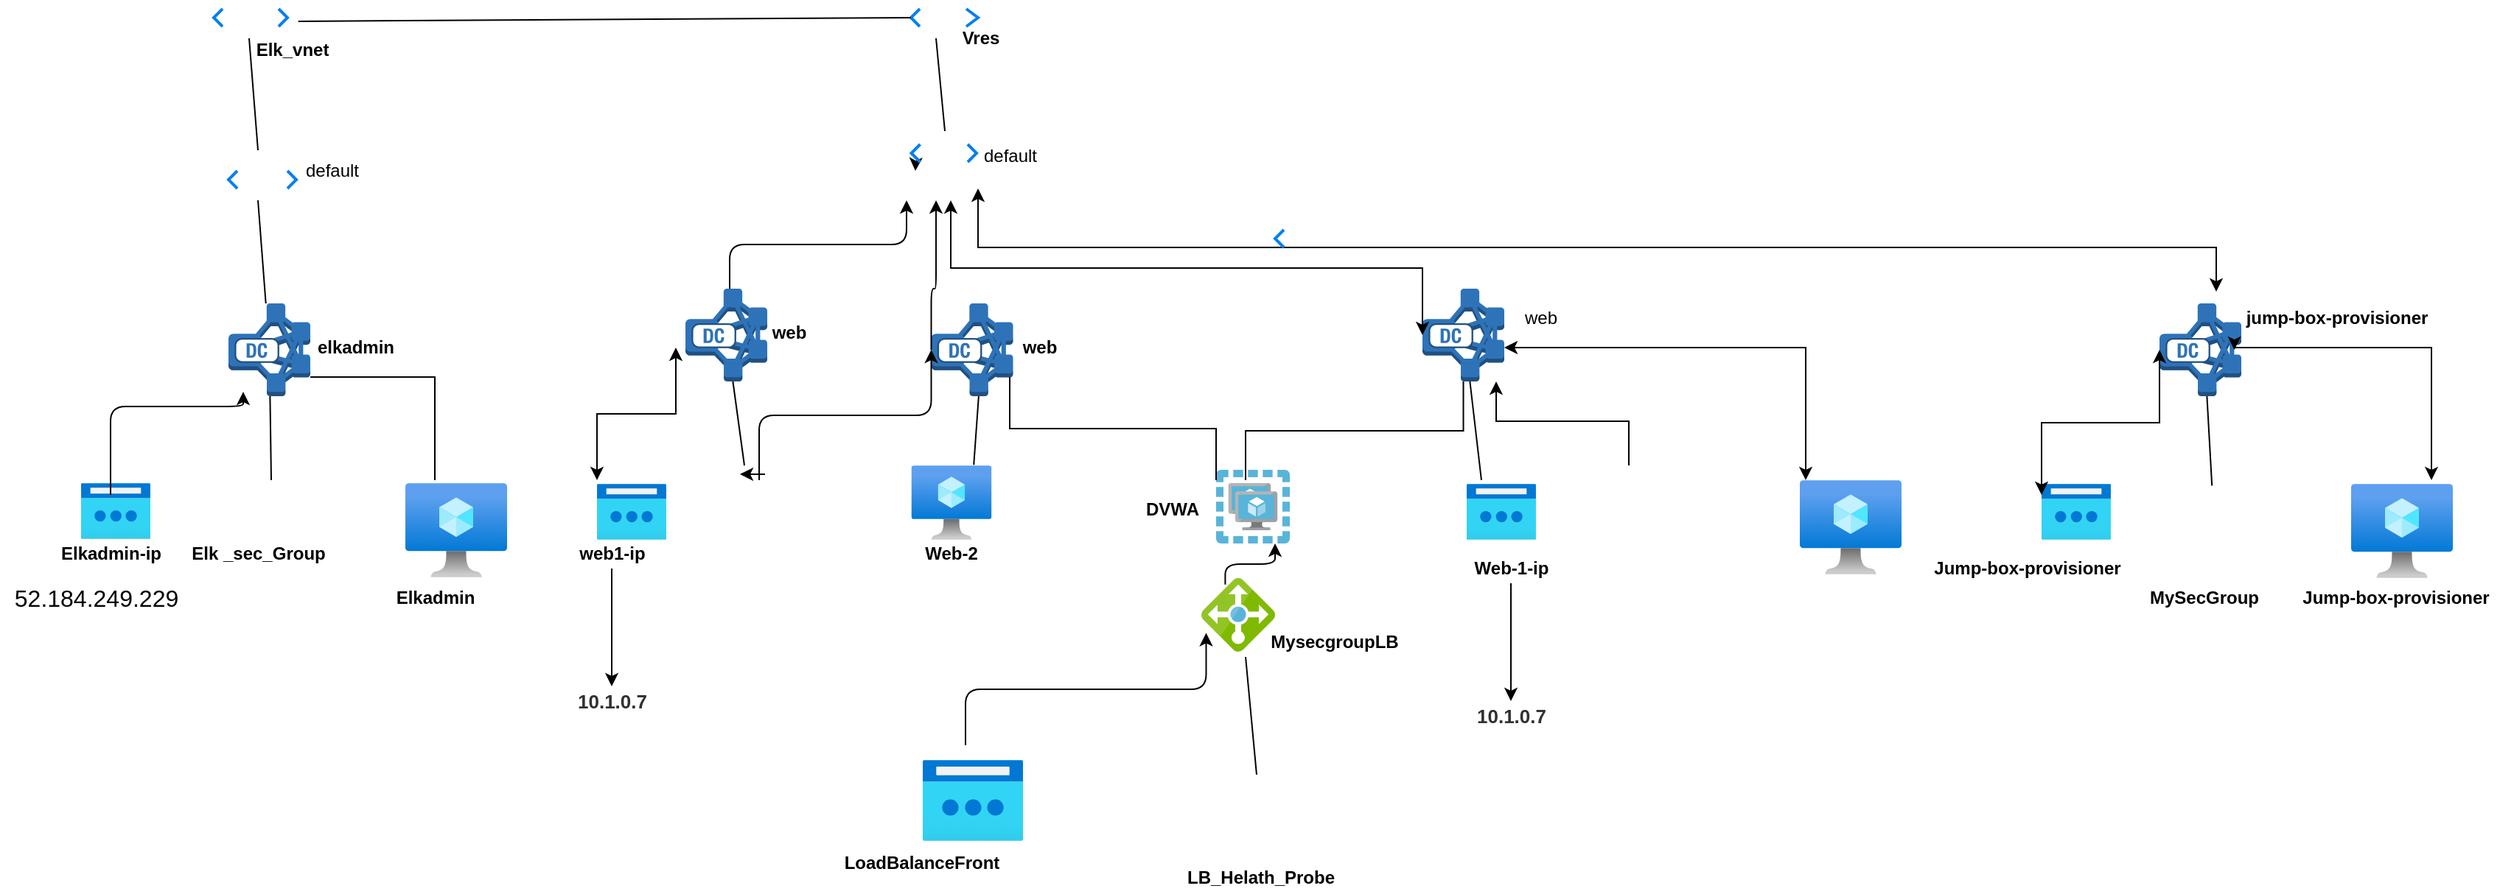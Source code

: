 <mxfile version="13.8.8" type="github"><diagram id="ZnkeEZbRX5O4g5YXd0AJ" name="Page-1"><mxGraphModel dx="2001" dy="928" grid="1" gridSize="10" guides="1" tooltips="1" connect="1" arrows="1" fold="1" page="1" pageScale="1" pageWidth="850" pageHeight="1100" math="0" shadow="0"><root><mxCell id="0"/><mxCell id="1" parent="0"/><mxCell id="FQ50bGki-zo_Hvzb-6BN-1" value="" style="aspect=fixed;html=1;points=[];align=center;image;fontSize=12;image=img/lib/azure2/compute/Virtual_Machine.svg;" vertex="1" parent="1"><mxGeometry x="260" y="802" width="69" height="64" as="geometry"/></mxCell><mxCell id="FQ50bGki-zo_Hvzb-6BN-2" value="" style="aspect=fixed;html=1;points=[];align=center;image;fontSize=12;image=img/lib/azure2/compute/Virtual_Machine.svg;" vertex="1" parent="1"><mxGeometry x="1206" y="800" width="69" height="64" as="geometry"/></mxCell><mxCell id="FQ50bGki-zo_Hvzb-6BN-3" value="" style="aspect=fixed;html=1;points=[];align=center;image;fontSize=12;image=img/lib/azure2/compute/Virtual_Machine.svg;" vertex="1" parent="1"><mxGeometry x="1580" y="802.5" width="69" height="64" as="geometry"/></mxCell><mxCell id="FQ50bGki-zo_Hvzb-6BN-4" value="" style="aspect=fixed;html=1;points=[];align=center;image;fontSize=12;image=img/lib/azure2/compute/Virtual_Machine.svg;" vertex="1" parent="1"><mxGeometry x="603.25" y="790" width="54.45" height="50.5" as="geometry"/></mxCell><mxCell id="FQ50bGki-zo_Hvzb-6BN-5" value="" style="shape=image;html=1;verticalAlign=top;verticalLabelPosition=bottom;labelBackgroundColor=#ffffff;imageAspect=0;aspect=fixed;image=https://cdn0.iconfinder.com/data/icons/expenses-vs-income/30/__insurance_shield_protection_safety-128.png" vertex="1" parent="1"><mxGeometry x="1460" y="802.5" width="64" height="64" as="geometry"/></mxCell><mxCell id="FQ50bGki-zo_Hvzb-6BN-6" value="" style="shape=image;html=1;verticalAlign=top;verticalLabelPosition=bottom;labelBackgroundColor=#ffffff;imageAspect=0;aspect=fixed;image=https://cdn0.iconfinder.com/data/icons/expenses-vs-income/30/__insurance_shield_protection_safety-128.png" vertex="1" parent="1"><mxGeometry x="1100" y="784" width="68" height="68" as="geometry"/></mxCell><mxCell id="FQ50bGki-zo_Hvzb-6BN-7" value="" style="shape=image;html=1;verticalAlign=top;verticalLabelPosition=bottom;labelBackgroundColor=#ffffff;imageAspect=0;aspect=fixed;image=https://cdn0.iconfinder.com/data/icons/expenses-vs-income/30/__insurance_shield_protection_safety-128.png" vertex="1" parent="1"><mxGeometry x="470" y="796" width="68" height="68" as="geometry"/></mxCell><mxCell id="FQ50bGki-zo_Hvzb-6BN-8" value="" style="shape=image;html=1;verticalAlign=top;verticalLabelPosition=bottom;labelBackgroundColor=#ffffff;imageAspect=0;aspect=fixed;image=https://cdn0.iconfinder.com/data/icons/expenses-vs-income/30/__insurance_shield_protection_safety-128.png" vertex="1" parent="1"><mxGeometry x="140" y="790" width="63" height="63" as="geometry"/></mxCell><mxCell id="FQ50bGki-zo_Hvzb-6BN-10" value="" style="aspect=fixed;html=1;points=[];align=center;image;fontSize=12;image=img/lib/azure2/networking/Reserved_IP_Addresses_Classic.svg;" vertex="1" parent="1"><mxGeometry x="40" y="802" width="46.98" height="38" as="geometry"/></mxCell><mxCell id="FQ50bGki-zo_Hvzb-6BN-11" value="" style="aspect=fixed;html=1;points=[];align=center;image;fontSize=12;image=img/lib/azure2/networking/Reserved_IP_Addresses_Classic.svg;" vertex="1" parent="1"><mxGeometry x="1370" y="802.5" width="46.98" height="38" as="geometry"/></mxCell><mxCell id="FQ50bGki-zo_Hvzb-6BN-12" value="" style="aspect=fixed;html=1;points=[];align=center;image;fontSize=12;image=img/lib/azure2/networking/Reserved_IP_Addresses_Classic.svg;" vertex="1" parent="1"><mxGeometry x="980" y="802.5" width="46.98" height="38" as="geometry"/></mxCell><mxCell id="FQ50bGki-zo_Hvzb-6BN-13" value="" style="aspect=fixed;html=1;points=[];align=center;image;fontSize=12;image=img/lib/azure2/networking/Reserved_IP_Addresses_Classic.svg;" vertex="1" parent="1"><mxGeometry x="390" y="802.5" width="46.98" height="38" as="geometry"/></mxCell><mxCell id="FQ50bGki-zo_Hvzb-6BN-14" value="" style="aspect=fixed;html=1;points=[];align=center;image;fontSize=12;image=img/lib/azure2/networking/Reserved_IP_Addresses_Classic.svg;" vertex="1" parent="1"><mxGeometry x="611" y="990" width="68" height="55.0" as="geometry"/></mxCell><mxCell id="FQ50bGki-zo_Hvzb-6BN-15" value="" style="aspect=fixed;html=1;points=[];align=center;image;fontSize=12;image=img/lib/mscae/Virtual_Machines_Availability_Set.svg;" vertex="1" parent="1"><mxGeometry x="810" y="793" width="50" height="50" as="geometry"/></mxCell><mxCell id="FQ50bGki-zo_Hvzb-6BN-16" value="" style="shape=image;html=1;verticalAlign=top;verticalLabelPosition=bottom;labelBackgroundColor=#ffffff;imageAspect=0;aspect=fixed;image=https://cdn1.iconfinder.com/data/icons/arrows-elements-outline/128/ic_little_bit-128.png" vertex="1" parent="1"><mxGeometry x="810" y="1000" width="55" height="55" as="geometry"/></mxCell><mxCell id="FQ50bGki-zo_Hvzb-6BN-17" value="" style="aspect=fixed;html=1;points=[];align=center;image;fontSize=12;image=img/lib/mscae/Load_Balancer_feature.svg;" vertex="1" parent="1"><mxGeometry x="800" y="866.5" width="50" height="50" as="geometry"/></mxCell><mxCell id="FQ50bGki-zo_Hvzb-6BN-18" value="" style="outlineConnect=0;dashed=0;verticalLabelPosition=bottom;verticalAlign=top;align=center;html=1;shape=mxgraph.aws3.dense_compute_node;fillColor=#2E73B8;gradientColor=none;" vertex="1" parent="1"><mxGeometry x="616.75" y="680" width="55.5" height="63" as="geometry"/></mxCell><mxCell id="FQ50bGki-zo_Hvzb-6BN-19" value="" style="outlineConnect=0;dashed=0;verticalLabelPosition=bottom;verticalAlign=top;align=center;html=1;shape=mxgraph.aws3.dense_compute_node;fillColor=#2E73B8;gradientColor=none;" vertex="1" parent="1"><mxGeometry x="450" y="670" width="55.5" height="63" as="geometry"/></mxCell><mxCell id="FQ50bGki-zo_Hvzb-6BN-20" value="" style="outlineConnect=0;dashed=0;verticalLabelPosition=bottom;verticalAlign=top;align=center;html=1;shape=mxgraph.aws3.dense_compute_node;fillColor=#2E73B8;gradientColor=none;" vertex="1" parent="1"><mxGeometry x="140" y="680" width="55.5" height="63" as="geometry"/></mxCell><mxCell id="FQ50bGki-zo_Hvzb-6BN-21" value="" style="outlineConnect=0;dashed=0;verticalLabelPosition=bottom;verticalAlign=top;align=center;html=1;shape=mxgraph.aws3.dense_compute_node;fillColor=#2E73B8;gradientColor=none;" vertex="1" parent="1"><mxGeometry x="950" y="670" width="55.5" height="63" as="geometry"/></mxCell><mxCell id="FQ50bGki-zo_Hvzb-6BN-22" value="" style="outlineConnect=0;dashed=0;verticalLabelPosition=bottom;verticalAlign=top;align=center;html=1;shape=mxgraph.aws3.dense_compute_node;fillColor=#2E73B8;gradientColor=none;" vertex="1" parent="1"><mxGeometry x="1450" y="680" width="55.5" height="63" as="geometry"/></mxCell><mxCell id="FQ50bGki-zo_Hvzb-6BN-26" value="" style="edgeStyle=elbowEdgeStyle;rounded=0;elbow=vertical;html=1;labelBackgroundColor=#ffffff;jettySize=auto;orthogonalLoop=1;strokeWidth=1;fontSize=14;endArrow=none;endFill=0;" edge="1" parent="1" target="FQ50bGki-zo_Hvzb-6BN-20"><mxGeometry width="60" height="60" relative="1" as="geometry"><mxPoint x="280" y="800" as="sourcePoint"/><mxPoint x="330" y="720" as="targetPoint"/><Array as="points"><mxPoint x="190" y="730"/></Array></mxGeometry></mxCell><mxCell id="FQ50bGki-zo_Hvzb-6BN-27" value="" style="html=1;labelBackgroundColor=#ffffff;jettySize=auto;orthogonalLoop=1;strokeWidth=1;fontSize=14;endArrow=none;endFill=0;" edge="1" parent="1" target="FQ50bGki-zo_Hvzb-6BN-20"><mxGeometry width="60" height="60" relative="1" as="geometry"><mxPoint x="169" y="800" as="sourcePoint"/><mxPoint x="210" y="730" as="targetPoint"/></mxGeometry></mxCell><mxCell id="FQ50bGki-zo_Hvzb-6BN-43" value="" style="edgeStyle=elbowEdgeStyle;rounded=0;elbow=vertical;html=1;labelBackgroundColor=#ffffff;startArrow=classic;startFill=1;startSize=6;endArrow=classic;endFill=1;endSize=6;jettySize=auto;orthogonalLoop=1;strokeWidth=1;fontSize=14;" edge="1" parent="1"><mxGeometry width="60" height="60" relative="1" as="geometry"><mxPoint x="390" y="800" as="sourcePoint"/><mxPoint x="443.49" y="710" as="targetPoint"/><Array as="points"/></mxGeometry></mxCell><mxCell id="FQ50bGki-zo_Hvzb-6BN-50" style="edgeStyle=orthogonalEdgeStyle;rounded=0;orthogonalLoop=1;jettySize=auto;html=1;exitX=0.5;exitY=0;exitDx=0;exitDy=0;entryX=0.25;entryY=0;entryDx=0;entryDy=0;" edge="1" parent="1" source="FQ50bGki-zo_Hvzb-6BN-7" target="FQ50bGki-zo_Hvzb-6BN-7"><mxGeometry relative="1" as="geometry"/></mxCell><mxCell id="FQ50bGki-zo_Hvzb-6BN-51" value="" style="html=1;labelBackgroundColor=#ffffff;jettySize=auto;orthogonalLoop=1;strokeWidth=1;fontSize=14;endArrow=none;endFill=0;entryX=0.58;entryY=1;entryDx=0;entryDy=0;entryPerimeter=0;" edge="1" parent="1" target="FQ50bGki-zo_Hvzb-6BN-19"><mxGeometry width="60" height="60" relative="1" as="geometry"><mxPoint x="490" y="790" as="sourcePoint"/><mxPoint x="520" y="730" as="targetPoint"/></mxGeometry></mxCell><mxCell id="FQ50bGki-zo_Hvzb-6BN-52" value="" style="edgeStyle=elbowEdgeStyle;elbow=vertical;endArrow=classic;html=1;entryX=0;entryY=0.5;entryDx=0;entryDy=0;entryPerimeter=0;" edge="1" parent="1" target="FQ50bGki-zo_Hvzb-6BN-18"><mxGeometry width="50" height="50" relative="1" as="geometry"><mxPoint x="500" y="800" as="sourcePoint"/><mxPoint x="610" y="710" as="targetPoint"/></mxGeometry></mxCell><mxCell id="FQ50bGki-zo_Hvzb-6BN-53" value="" style="html=1;labelBackgroundColor=#ffffff;jettySize=auto;orthogonalLoop=1;strokeWidth=1;fontSize=14;endArrow=none;endFill=0;entryX=0.58;entryY=1;entryDx=0;entryDy=0;entryPerimeter=0;exitX=0.778;exitY=-0.007;exitDx=0;exitDy=0;exitPerimeter=0;" edge="1" parent="1" source="FQ50bGki-zo_Hvzb-6BN-4" target="FQ50bGki-zo_Hvzb-6BN-18"><mxGeometry width="60" height="60" relative="1" as="geometry"><mxPoint x="630" y="830" as="sourcePoint"/><mxPoint x="690" y="770" as="targetPoint"/></mxGeometry></mxCell><mxCell id="FQ50bGki-zo_Hvzb-6BN-54" value="" style="edgeStyle=elbowEdgeStyle;rounded=0;elbow=vertical;html=1;labelBackgroundColor=#ffffff;jettySize=auto;orthogonalLoop=1;strokeWidth=1;fontSize=14;endArrow=none;endFill=0;" edge="1" parent="1"><mxGeometry width="60" height="60" relative="1" as="geometry"><mxPoint x="810" y="800" as="sourcePoint"/><mxPoint x="670" y="730" as="targetPoint"/></mxGeometry></mxCell><mxCell id="FQ50bGki-zo_Hvzb-6BN-55" value="" style="edgeStyle=elbowEdgeStyle;rounded=0;elbow=vertical;html=1;labelBackgroundColor=#ffffff;jettySize=auto;orthogonalLoop=1;strokeWidth=1;fontSize=14;endArrow=none;endFill=0;" edge="1" parent="1" target="FQ50bGki-zo_Hvzb-6BN-21"><mxGeometry width="60" height="60" relative="1" as="geometry"><mxPoint x="830" y="800" as="sourcePoint"/><mxPoint x="890" y="740" as="targetPoint"/></mxGeometry></mxCell><mxCell id="FQ50bGki-zo_Hvzb-6BN-56" value="" style="html=1;labelBackgroundColor=#ffffff;jettySize=auto;orthogonalLoop=1;strokeWidth=1;fontSize=14;endArrow=none;endFill=0;entryX=0.58;entryY=1;entryDx=0;entryDy=0;entryPerimeter=0;" edge="1" parent="1" target="FQ50bGki-zo_Hvzb-6BN-21"><mxGeometry width="60" height="60" relative="1" as="geometry"><mxPoint x="990" y="800" as="sourcePoint"/><mxPoint x="1040" y="740" as="targetPoint"/></mxGeometry></mxCell><mxCell id="FQ50bGki-zo_Hvzb-6BN-58" style="edgeStyle=orthogonalEdgeStyle;rounded=0;orthogonalLoop=1;jettySize=auto;html=1;exitX=0;exitY=0;exitDx=0;exitDy=0;" edge="1" parent="1" source="FQ50bGki-zo_Hvzb-6BN-57" target="FQ50bGki-zo_Hvzb-6BN-21"><mxGeometry relative="1" as="geometry"><mxPoint x="1000" y="730" as="targetPoint"/><Array as="points"><mxPoint x="1090" y="760"/><mxPoint x="1000" y="760"/></Array></mxGeometry></mxCell><mxCell id="FQ50bGki-zo_Hvzb-6BN-57" value="" style="shape=image;html=1;verticalAlign=top;verticalLabelPosition=bottom;labelBackgroundColor=#ffffff;imageAspect=0;aspect=fixed;image=https://cdn2.iconfinder.com/data/icons/crystalproject/Open-Office-Icons/stock_draw-connector.png" vertex="1" parent="1"><mxGeometry x="1090" y="790" width="24" height="24" as="geometry"/></mxCell><mxCell id="FQ50bGki-zo_Hvzb-6BN-59" value="" style="edgeStyle=elbowEdgeStyle;rounded=0;elbow=vertical;html=1;labelBackgroundColor=#ffffff;startArrow=classic;startFill=1;startSize=6;endArrow=classic;endFill=1;endSize=6;jettySize=auto;orthogonalLoop=1;strokeWidth=1;fontSize=14;" edge="1" parent="1" target="FQ50bGki-zo_Hvzb-6BN-21"><mxGeometry width="60" height="60" relative="1" as="geometry"><mxPoint x="1210" y="800" as="sourcePoint"/><mxPoint x="1270" y="740" as="targetPoint"/><Array as="points"><mxPoint x="1150" y="710"/></Array></mxGeometry></mxCell><mxCell id="FQ50bGki-zo_Hvzb-6BN-60" value="" style="edgeStyle=elbowEdgeStyle;rounded=0;elbow=vertical;html=1;labelBackgroundColor=#ffffff;startArrow=classic;startFill=1;startSize=6;endArrow=classic;endFill=1;endSize=6;jettySize=auto;orthogonalLoop=1;strokeWidth=1;fontSize=14;entryX=0.915;entryY=0.5;entryDx=0;entryDy=0;entryPerimeter=0;" edge="1" parent="1" target="FQ50bGki-zo_Hvzb-6BN-22"><mxGeometry width="60" height="60" relative="1" as="geometry"><mxPoint x="1634.5" y="800" as="sourcePoint"/><mxPoint x="1430" y="710" as="targetPoint"/><Array as="points"><mxPoint x="1574.5" y="710"/></Array></mxGeometry></mxCell><mxCell id="FQ50bGki-zo_Hvzb-6BN-62" value="" style="edgeStyle=elbowEdgeStyle;rounded=0;elbow=vertical;html=1;labelBackgroundColor=#ffffff;startArrow=classic;startFill=1;startSize=6;endArrow=classic;endFill=1;endSize=6;jettySize=auto;orthogonalLoop=1;strokeWidth=1;fontSize=14;" edge="1" parent="1"><mxGeometry width="60" height="60" relative="1" as="geometry"><mxPoint x="648.5" y="602" as="sourcePoint"/><mxPoint x="1488.5" y="672" as="targetPoint"/><Array as="points"><mxPoint x="1578.5" y="642"/></Array></mxGeometry></mxCell><mxCell id="FQ50bGki-zo_Hvzb-6BN-64" value="" style="edgeStyle=elbowEdgeStyle;elbow=vertical;endArrow=classic;html=1;" edge="1" parent="1"><mxGeometry width="50" height="50" relative="1" as="geometry"><mxPoint x="60" y="810" as="sourcePoint"/><mxPoint x="150" y="740" as="targetPoint"/><Array as="points"><mxPoint x="1420" y="750"/><mxPoint x="150" y="753"/></Array></mxGeometry></mxCell><mxCell id="FQ50bGki-zo_Hvzb-6BN-66" value="" style="edgeStyle=elbowEdgeStyle;rounded=0;elbow=vertical;html=1;labelBackgroundColor=#ffffff;startArrow=classic;startFill=1;startSize=6;endArrow=classic;endFill=1;endSize=6;jettySize=auto;orthogonalLoop=1;strokeWidth=1;fontSize=14;entryX=0;entryY=0.5;entryDx=0;entryDy=0;entryPerimeter=0;" edge="1" parent="1" target="FQ50bGki-zo_Hvzb-6BN-22"><mxGeometry width="60" height="60" relative="1" as="geometry"><mxPoint x="1370" y="810" as="sourcePoint"/><mxPoint x="1430" y="750" as="targetPoint"/></mxGeometry></mxCell><mxCell id="FQ50bGki-zo_Hvzb-6BN-69" value="" style="html=1;labelBackgroundColor=#ffffff;jettySize=auto;orthogonalLoop=1;strokeWidth=1;fontSize=14;endArrow=none;endFill=0;entryX=0.58;entryY=1;entryDx=0;entryDy=0;entryPerimeter=0;exitX=0.4;exitY=0.02;exitDx=0;exitDy=0;exitPerimeter=0;" edge="1" parent="1" source="FQ50bGki-zo_Hvzb-6BN-5" target="FQ50bGki-zo_Hvzb-6BN-22"><mxGeometry width="60" height="60" relative="1" as="geometry"><mxPoint x="1470" y="810" as="sourcePoint"/><mxPoint x="1530" y="750" as="targetPoint"/></mxGeometry></mxCell><mxCell id="FQ50bGki-zo_Hvzb-6BN-71" value="" style="edgeStyle=elbowEdgeStyle;rounded=0;elbow=vertical;html=1;labelBackgroundColor=#ffffff;startArrow=classic;startFill=1;startSize=6;endArrow=classic;endFill=1;endSize=6;jettySize=auto;orthogonalLoop=1;strokeWidth=1;fontSize=14;entryX=0;entryY=0.5;entryDx=0;entryDy=0;entryPerimeter=0;" edge="1" parent="1" target="FQ50bGki-zo_Hvzb-6BN-21"><mxGeometry width="60" height="60" relative="1" as="geometry"><mxPoint x="630" y="610" as="sourcePoint"/><mxPoint x="910" y="673" as="targetPoint"/></mxGeometry></mxCell><mxCell id="FQ50bGki-zo_Hvzb-6BN-73" value="" style="edgeStyle=elbowEdgeStyle;elbow=vertical;endArrow=classic;html=1;exitX=0;exitY=0.5;exitDx=0;exitDy=0;exitPerimeter=0;" edge="1" parent="1" source="FQ50bGki-zo_Hvzb-6BN-18"><mxGeometry width="50" height="50" relative="1" as="geometry"><mxPoint x="610" y="690" as="sourcePoint"/><mxPoint x="620" y="610" as="targetPoint"/><Array as="points"><mxPoint x="620" y="670"/></Array></mxGeometry></mxCell><mxCell id="FQ50bGki-zo_Hvzb-6BN-74" value="" style="edgeStyle=elbowEdgeStyle;elbow=vertical;endArrow=classic;html=1;" edge="1" parent="1"><mxGeometry width="50" height="50" relative="1" as="geometry"><mxPoint x="480" y="670" as="sourcePoint"/><mxPoint x="600" y="610" as="targetPoint"/></mxGeometry></mxCell><mxCell id="FQ50bGki-zo_Hvzb-6BN-75" value="" style="html=1;verticalLabelPosition=bottom;labelBackgroundColor=#ffffff;verticalAlign=top;shadow=0;dashed=0;strokeWidth=2;shape=mxgraph.ios7.misc.left;strokeColor=#0080f0;" vertex="1" parent="1"><mxGeometry x="850" y="630" width="6" height="12" as="geometry"/></mxCell><mxCell id="FQ50bGki-zo_Hvzb-6BN-78" value="" style="html=1;verticalLabelPosition=bottom;labelBackgroundColor=#ffffff;verticalAlign=top;shadow=0;dashed=0;strokeWidth=2;shape=mxgraph.ios7.misc.right;strokeColor=#0080f0;" vertex="1" parent="1"><mxGeometry x="641.5" y="572" width="6" height="12" as="geometry"/></mxCell><mxCell id="FQ50bGki-zo_Hvzb-6BN-80" style="edgeStyle=orthogonalEdgeStyle;rounded=0;orthogonalLoop=1;jettySize=auto;html=1;exitX=0.5;exitY=1;exitDx=0;exitDy=0;exitPerimeter=0;" edge="1" parent="1" source="FQ50bGki-zo_Hvzb-6BN-79"><mxGeometry relative="1" as="geometry"><mxPoint x="606" y="590" as="targetPoint"/></mxGeometry></mxCell><mxCell id="FQ50bGki-zo_Hvzb-6BN-79" value="" style="html=1;verticalLabelPosition=bottom;labelBackgroundColor=#ffffff;verticalAlign=top;shadow=0;dashed=0;strokeWidth=2;shape=mxgraph.ios7.misc.left;strokeColor=#0080f0;" vertex="1" parent="1"><mxGeometry x="603.25" y="572" width="6" height="12" as="geometry"/></mxCell><mxCell id="FQ50bGki-zo_Hvzb-6BN-86" value="" style="html=1;verticalLabelPosition=bottom;labelBackgroundColor=#ffffff;verticalAlign=top;shadow=0;dashed=0;strokeWidth=2;shape=mxgraph.ios7.misc.right;strokeColor=#0080f0;" vertex="1" parent="1"><mxGeometry x="180" y="590" width="6" height="12" as="geometry"/></mxCell><mxCell id="FQ50bGki-zo_Hvzb-6BN-87" value="" style="html=1;verticalLabelPosition=bottom;labelBackgroundColor=#ffffff;verticalAlign=top;shadow=0;dashed=0;strokeWidth=2;shape=mxgraph.ios7.misc.left;strokeColor=#0080f0;" vertex="1" parent="1"><mxGeometry x="140" y="590" width="6" height="12" as="geometry"/></mxCell><mxCell id="FQ50bGki-zo_Hvzb-6BN-88" value="" style="shape=image;html=1;verticalAlign=top;verticalLabelPosition=bottom;labelBackgroundColor=#ffffff;imageAspect=0;aspect=fixed;image=https://cdn1.iconfinder.com/data/icons/jumpicon-basic-ui-line-1/32/-_Dot-More-Option-Menu-128.png" vertex="1" parent="1"><mxGeometry x="146" y="582" width="28" height="28" as="geometry"/></mxCell><mxCell id="FQ50bGki-zo_Hvzb-6BN-89" value="" style="shape=image;html=1;verticalAlign=top;verticalLabelPosition=bottom;labelBackgroundColor=#ffffff;imageAspect=0;aspect=fixed;image=https://cdn1.iconfinder.com/data/icons/jumpicon-basic-ui-line-1/32/-_Dot-More-Option-Menu-128.png" vertex="1" parent="1"><mxGeometry x="611" y="563" width="30" height="30" as="geometry"/></mxCell><mxCell id="FQ50bGki-zo_Hvzb-6BN-90" value="" style="endArrow=none;html=1;entryX=0.5;entryY=1;entryDx=0;entryDy=0;" edge="1" parent="1" source="FQ50bGki-zo_Hvzb-6BN-20" target="FQ50bGki-zo_Hvzb-6BN-88"><mxGeometry width="50" height="50" relative="1" as="geometry"><mxPoint x="150" y="670" as="sourcePoint"/><mxPoint x="200" y="620" as="targetPoint"/></mxGeometry></mxCell><mxCell id="FQ50bGki-zo_Hvzb-6BN-91" value="" style="html=1;verticalLabelPosition=bottom;labelBackgroundColor=#ffffff;verticalAlign=top;shadow=0;dashed=0;strokeWidth=2;shape=mxgraph.ios7.misc.right;strokeColor=#0080f0;" vertex="1" parent="1"><mxGeometry x="174" y="480" width="6" height="12" as="geometry"/></mxCell><mxCell id="FQ50bGki-zo_Hvzb-6BN-92" value="" style="html=1;verticalLabelPosition=bottom;labelBackgroundColor=#ffffff;verticalAlign=top;shadow=0;dashed=0;strokeWidth=2;shape=mxgraph.ios7.misc.left;strokeColor=#0080f0;" vertex="1" parent="1"><mxGeometry x="130" y="480" width="6" height="12" as="geometry"/></mxCell><mxCell id="FQ50bGki-zo_Hvzb-6BN-93" value="" style="endArrow=none;html=1;" edge="1" parent="1"><mxGeometry width="50" height="50" relative="1" as="geometry"><mxPoint x="160" y="576" as="sourcePoint"/><mxPoint x="154" y="500" as="targetPoint"/></mxGeometry></mxCell><mxCell id="FQ50bGki-zo_Hvzb-6BN-94" value="" style="shape=image;html=1;verticalAlign=top;verticalLabelPosition=bottom;labelBackgroundColor=#ffffff;imageAspect=0;aspect=fixed;image=https://cdn4.iconfinder.com/data/icons/essential-app-1/16/dot-more-menu-hide-128.png" vertex="1" parent="1"><mxGeometry x="146" y="474" width="18" height="18" as="geometry"/></mxCell><mxCell id="FQ50bGki-zo_Hvzb-6BN-95" value="" style="shape=image;html=1;verticalAlign=top;verticalLabelPosition=bottom;labelBackgroundColor=#ffffff;imageAspect=0;aspect=fixed;image=https://cdn4.iconfinder.com/data/icons/essential-app-1/16/dot-more-menu-hide-128.png" vertex="1" parent="1"><mxGeometry x="617" y="480" width="18" height="18" as="geometry"/></mxCell><mxCell id="FQ50bGki-zo_Hvzb-6BN-96" value="" style="html=1;verticalLabelPosition=bottom;labelBackgroundColor=#ffffff;verticalAlign=top;shadow=0;dashed=0;strokeWidth=2;shape=mxgraph.ios7.misc.left;strokeColor=#0080f0;" vertex="1" parent="1"><mxGeometry x="603" y="480" width="6" height="12" as="geometry"/></mxCell><mxCell id="FQ50bGki-zo_Hvzb-6BN-97" value="" style="html=1;verticalLabelPosition=bottom;labelBackgroundColor=#ffffff;verticalAlign=top;shadow=0;dashed=0;strokeWidth=2;shape=mxgraph.ios7.misc.right;strokeColor=#0080f0;" vertex="1" parent="1"><mxGeometry x="640.5" y="480" width="8" height="12" as="geometry"/></mxCell><mxCell id="FQ50bGki-zo_Hvzb-6BN-98" value="" style="endArrow=none;html=1;exitX=0.5;exitY=0;exitDx=0;exitDy=0;" edge="1" parent="1" source="FQ50bGki-zo_Hvzb-6BN-89"><mxGeometry width="50" height="50" relative="1" as="geometry"><mxPoint x="610" y="550" as="sourcePoint"/><mxPoint x="620" y="500" as="targetPoint"/></mxGeometry></mxCell><mxCell id="FQ50bGki-zo_Hvzb-6BN-99" value="" style="edgeStyle=elbowEdgeStyle;elbow=vertical;endArrow=classic;html=1;entryX=0.065;entryY=0.745;entryDx=0;entryDy=0;entryPerimeter=0;" edge="1" parent="1" target="FQ50bGki-zo_Hvzb-6BN-17"><mxGeometry width="50" height="50" relative="1" as="geometry"><mxPoint x="640" y="980" as="sourcePoint"/><mxPoint x="690" y="930" as="targetPoint"/></mxGeometry></mxCell><mxCell id="FQ50bGki-zo_Hvzb-6BN-100" value="" style="endArrow=none;html=1;exitX=0.5;exitY=0;exitDx=0;exitDy=0;" edge="1" parent="1" source="FQ50bGki-zo_Hvzb-6BN-16"><mxGeometry width="50" height="50" relative="1" as="geometry"><mxPoint x="820" y="990" as="sourcePoint"/><mxPoint x="830" y="920" as="targetPoint"/></mxGeometry></mxCell><mxCell id="FQ50bGki-zo_Hvzb-6BN-103" value="" style="edgeStyle=elbowEdgeStyle;elbow=vertical;endArrow=classic;html=1;exitX=0.324;exitY=0.087;exitDx=0;exitDy=0;exitPerimeter=0;" edge="1" parent="1" source="FQ50bGki-zo_Hvzb-6BN-17"><mxGeometry width="50" height="50" relative="1" as="geometry"><mxPoint x="800" y="870" as="sourcePoint"/><mxPoint x="850" y="843" as="targetPoint"/></mxGeometry></mxCell><mxCell id="FQ50bGki-zo_Hvzb-6BN-104" value="&lt;b&gt;Jump-box-provisioner&lt;/b&gt;" style="text;html=1;align=center;verticalAlign=middle;resizable=0;points=[];autosize=1;" vertex="1" parent="1"><mxGeometry x="1290" y="850" width="140" height="20" as="geometry"/></mxCell><mxCell id="FQ50bGki-zo_Hvzb-6BN-109" value="&lt;b&gt;MySecGroup&lt;/b&gt;" style="text;html=1;align=center;verticalAlign=middle;resizable=0;points=[];autosize=1;" vertex="1" parent="1"><mxGeometry x="1435" y="870" width="90" height="20" as="geometry"/></mxCell><mxCell id="FQ50bGki-zo_Hvzb-6BN-110" value="&lt;b&gt;Jump-box-provisioner&lt;/b&gt;" style="text;html=1;align=center;verticalAlign=middle;resizable=0;points=[];autosize=1;" vertex="1" parent="1"><mxGeometry x="1540" y="870" width="140" height="20" as="geometry"/></mxCell><mxCell id="FQ50bGki-zo_Hvzb-6BN-111" value="&lt;span style=&quot;color: rgba(0 , 0 , 0 , 0) ; font-family: monospace ; font-size: 0px&quot;&gt;%3CmxGraphModel%3E%3Croot%3E%3CmxCell%20id%3D%220%22%2F%3E%3CmxCell%20id%3D%221%22%20parent%3D%220%22%2F%3E%3CmxCell%20id%3D%222%22%20value%3D%22Jump-box-provisioner%22%20style%3D%22text%3Bhtml%3D1%3Balign%3Dcenter%3BverticalAlign%3Dmiddle%3Bresizable%3D0%3Bpoints%3D%5B%5D%3Bautosize%3D1%3B%22%20vertex%3D%221%22%20parent%3D%221%22%3E%3CmxGeometry%20x%3D%221545%22%20y%3D%22870%22%20width%3D%22130%22%20height%3D%2220%22%20as%3D%22geometry%22%2F%3E%3C%2FmxCell%3E%3C%2Froot%3E%3C%2FmxGraphModel%3E&lt;/span&gt;" style="text;html=1;align=center;verticalAlign=middle;resizable=0;points=[];autosize=1;" vertex="1" parent="1"><mxGeometry x="1230" y="870" width="20" height="20" as="geometry"/></mxCell><mxCell id="FQ50bGki-zo_Hvzb-6BN-129" value="" style="edgeStyle=orthogonalEdgeStyle;rounded=0;orthogonalLoop=1;jettySize=auto;html=1;" edge="1" parent="1" source="FQ50bGki-zo_Hvzb-6BN-112" target="FQ50bGki-zo_Hvzb-6BN-128"><mxGeometry relative="1" as="geometry"/></mxCell><mxCell id="FQ50bGki-zo_Hvzb-6BN-112" value="&lt;b&gt;Web-1-ip&lt;/b&gt;" style="text;html=1;align=center;verticalAlign=middle;resizable=0;points=[];autosize=1;" vertex="1" parent="1"><mxGeometry x="975" y="850" width="70" height="20" as="geometry"/></mxCell><mxCell id="FQ50bGki-zo_Hvzb-6BN-113" value="&lt;b&gt;Elk _sec_Group&lt;/b&gt;" style="text;html=1;align=center;verticalAlign=middle;resizable=0;points=[];autosize=1;" vertex="1" parent="1"><mxGeometry x="105" y="840" width="110" height="20" as="geometry"/></mxCell><mxCell id="FQ50bGki-zo_Hvzb-6BN-114" value="&lt;b&gt;Elkadmin&lt;/b&gt;" style="text;html=1;align=center;verticalAlign=middle;resizable=0;points=[];autosize=1;" vertex="1" parent="1"><mxGeometry x="245" y="870" width="70" height="20" as="geometry"/></mxCell><mxCell id="FQ50bGki-zo_Hvzb-6BN-115" value="&lt;b&gt;Elkadmin-ip&lt;/b&gt;" style="text;html=1;align=center;verticalAlign=middle;resizable=0;points=[];autosize=1;" vertex="1" parent="1"><mxGeometry x="20" y="840" width="80" height="20" as="geometry"/></mxCell><mxCell id="FQ50bGki-zo_Hvzb-6BN-116" value="&lt;span style=&quot;font-family: &amp;#34;az_ea_font&amp;#34; , &amp;#34;segoe ui&amp;#34; , &amp;#34;az_font&amp;#34; , , , &amp;#34;blinkmacsystemfont&amp;#34; , &amp;#34;roboto&amp;#34; , &amp;#34;oxygen&amp;#34; , &amp;#34;ubuntu&amp;#34; , &amp;#34;cantarell&amp;#34; , &amp;#34;open sans&amp;#34; , &amp;#34;helvetica neue&amp;#34; , sans-serif ; font-size: 16px ; background-color: rgb(255 , 255 , 255)&quot;&gt;52.184.249.229&lt;/span&gt;" style="text;html=1;align=center;verticalAlign=middle;resizable=0;points=[];autosize=1;" vertex="1" parent="1"><mxGeometry x="-15" y="870" width="130" height="20" as="geometry"/></mxCell><mxCell id="FQ50bGki-zo_Hvzb-6BN-120" value="" style="edgeStyle=orthogonalEdgeStyle;rounded=0;orthogonalLoop=1;jettySize=auto;html=1;" edge="1" parent="1" source="FQ50bGki-zo_Hvzb-6BN-118" target="FQ50bGki-zo_Hvzb-6BN-119"><mxGeometry relative="1" as="geometry"/></mxCell><mxCell id="FQ50bGki-zo_Hvzb-6BN-118" value="&lt;b&gt;web1-ip&lt;/b&gt;" style="text;html=1;align=center;verticalAlign=middle;resizable=0;points=[];autosize=1;" vertex="1" parent="1"><mxGeometry x="370" y="840" width="60" height="20" as="geometry"/></mxCell><mxCell id="FQ50bGki-zo_Hvzb-6BN-119" value="&lt;span style=&quot;color: rgb(50 , 49 , 48) ; font-family: &amp;#34;az_ea_font&amp;#34; , &amp;#34;segoe ui&amp;#34; , &amp;#34;az_font&amp;#34; , , , &amp;#34;blinkmacsystemfont&amp;#34; , &amp;#34;roboto&amp;#34; , &amp;#34;oxygen&amp;#34; , &amp;#34;ubuntu&amp;#34; , &amp;#34;cantarell&amp;#34; , &amp;#34;open sans&amp;#34; , &amp;#34;helvetica neue&amp;#34; , sans-serif ; font-size: 13px ; background-color: rgb(255 , 255 , 255)&quot;&gt;&lt;b&gt;10.1.0.7&lt;/b&gt;&lt;/span&gt;" style="text;html=1;align=center;verticalAlign=middle;resizable=0;points=[];autosize=1;" vertex="1" parent="1"><mxGeometry x="370" y="940" width="60" height="20" as="geometry"/></mxCell><mxCell id="FQ50bGki-zo_Hvzb-6BN-121" value="&lt;b&gt;Web-2&lt;/b&gt;" style="text;html=1;align=center;verticalAlign=middle;resizable=0;points=[];autosize=1;" vertex="1" parent="1"><mxGeometry x="605" y="840" width="50" height="20" as="geometry"/></mxCell><mxCell id="FQ50bGki-zo_Hvzb-6BN-122" value="&lt;b&gt;LoadBalanceFront&lt;/b&gt;" style="text;html=1;align=center;verticalAlign=middle;resizable=0;points=[];autosize=1;" vertex="1" parent="1"><mxGeometry x="550" y="1050" width="120" height="20" as="geometry"/></mxCell><mxCell id="FQ50bGki-zo_Hvzb-6BN-123" value="&lt;b&gt;LB_Helath_Probe&lt;/b&gt;" style="text;html=1;align=center;verticalAlign=middle;resizable=0;points=[];autosize=1;" vertex="1" parent="1"><mxGeometry x="780" y="1060" width="120" height="20" as="geometry"/></mxCell><mxCell id="FQ50bGki-zo_Hvzb-6BN-126" value="&lt;b&gt;DVWA&lt;/b&gt;" style="text;html=1;align=center;verticalAlign=middle;resizable=0;points=[];autosize=1;" vertex="1" parent="1"><mxGeometry x="755" y="810" width="50" height="20" as="geometry"/></mxCell><mxCell id="FQ50bGki-zo_Hvzb-6BN-127" value="&lt;b&gt;MysecgroupLB&lt;/b&gt;" style="text;html=1;align=center;verticalAlign=middle;resizable=0;points=[];autosize=1;" vertex="1" parent="1"><mxGeometry x="840" y="900" width="100" height="20" as="geometry"/></mxCell><mxCell id="FQ50bGki-zo_Hvzb-6BN-128" value="&lt;b style=&quot;color: rgb(50 , 49 , 48) ; font-size: 13px&quot;&gt;10.1.0.7&lt;/b&gt;" style="text;html=1;align=center;verticalAlign=middle;resizable=0;points=[];autosize=1;" vertex="1" parent="1"><mxGeometry x="980" y="950" width="60" height="20" as="geometry"/></mxCell><mxCell id="FQ50bGki-zo_Hvzb-6BN-130" value="&lt;b&gt;jump-box-provisioner&lt;/b&gt;" style="text;html=1;align=center;verticalAlign=middle;resizable=0;points=[];autosize=1;" vertex="1" parent="1"><mxGeometry x="1500" y="680" width="140" height="20" as="geometry"/></mxCell><mxCell id="FQ50bGki-zo_Hvzb-6BN-131" value="web" style="text;html=1;align=center;verticalAlign=middle;resizable=0;points=[];autosize=1;" vertex="1" parent="1"><mxGeometry x="1010" y="680" width="40" height="20" as="geometry"/></mxCell><mxCell id="FQ50bGki-zo_Hvzb-6BN-132" value="&lt;b&gt;web&lt;/b&gt;" style="text;html=1;align=center;verticalAlign=middle;resizable=0;points=[];autosize=1;" vertex="1" parent="1"><mxGeometry x="670" y="700" width="40" height="20" as="geometry"/></mxCell><mxCell id="FQ50bGki-zo_Hvzb-6BN-134" value="&lt;b&gt;web&lt;/b&gt;" style="text;html=1;align=center;verticalAlign=middle;resizable=0;points=[];autosize=1;" vertex="1" parent="1"><mxGeometry x="500" y="690" width="40" height="20" as="geometry"/></mxCell><mxCell id="FQ50bGki-zo_Hvzb-6BN-135" value="&lt;b&gt;elkadmin&lt;/b&gt;" style="text;html=1;align=center;verticalAlign=middle;resizable=0;points=[];autosize=1;" vertex="1" parent="1"><mxGeometry x="190.5" y="700" width="70" height="20" as="geometry"/></mxCell><mxCell id="FQ50bGki-zo_Hvzb-6BN-136" value="default" style="text;html=1;align=center;verticalAlign=middle;resizable=0;points=[];autosize=1;" vertex="1" parent="1"><mxGeometry x="645" y="570" width="50" height="20" as="geometry"/></mxCell><mxCell id="FQ50bGki-zo_Hvzb-6BN-137" value="" style="endArrow=none;html=1;exitX=2.227;exitY=0.706;exitDx=0;exitDy=0;exitPerimeter=0;" edge="1" parent="1" source="FQ50bGki-zo_Hvzb-6BN-91" target="FQ50bGki-zo_Hvzb-6BN-96"><mxGeometry width="50" height="50" relative="1" as="geometry"><mxPoint x="200" y="530" as="sourcePoint"/><mxPoint x="250" y="480" as="targetPoint"/></mxGeometry></mxCell><mxCell id="FQ50bGki-zo_Hvzb-6BN-138" value="&lt;b&gt;Elk_vnet&lt;/b&gt;" style="text;html=1;align=center;verticalAlign=middle;resizable=0;points=[];autosize=1;" vertex="1" parent="1"><mxGeometry x="153" y="498" width="60" height="20" as="geometry"/></mxCell><mxCell id="FQ50bGki-zo_Hvzb-6BN-139" value="&lt;b&gt;Vres&lt;/b&gt;" style="text;html=1;align=center;verticalAlign=middle;resizable=0;points=[];autosize=1;" vertex="1" parent="1"><mxGeometry x="630" y="490" width="40" height="20" as="geometry"/></mxCell><mxCell id="FQ50bGki-zo_Hvzb-6BN-140" value="default" style="text;html=1;align=center;verticalAlign=middle;resizable=0;points=[];autosize=1;" vertex="1" parent="1"><mxGeometry x="185" y="580" width="50" height="20" as="geometry"/></mxCell></root></mxGraphModel></diagram></mxfile>